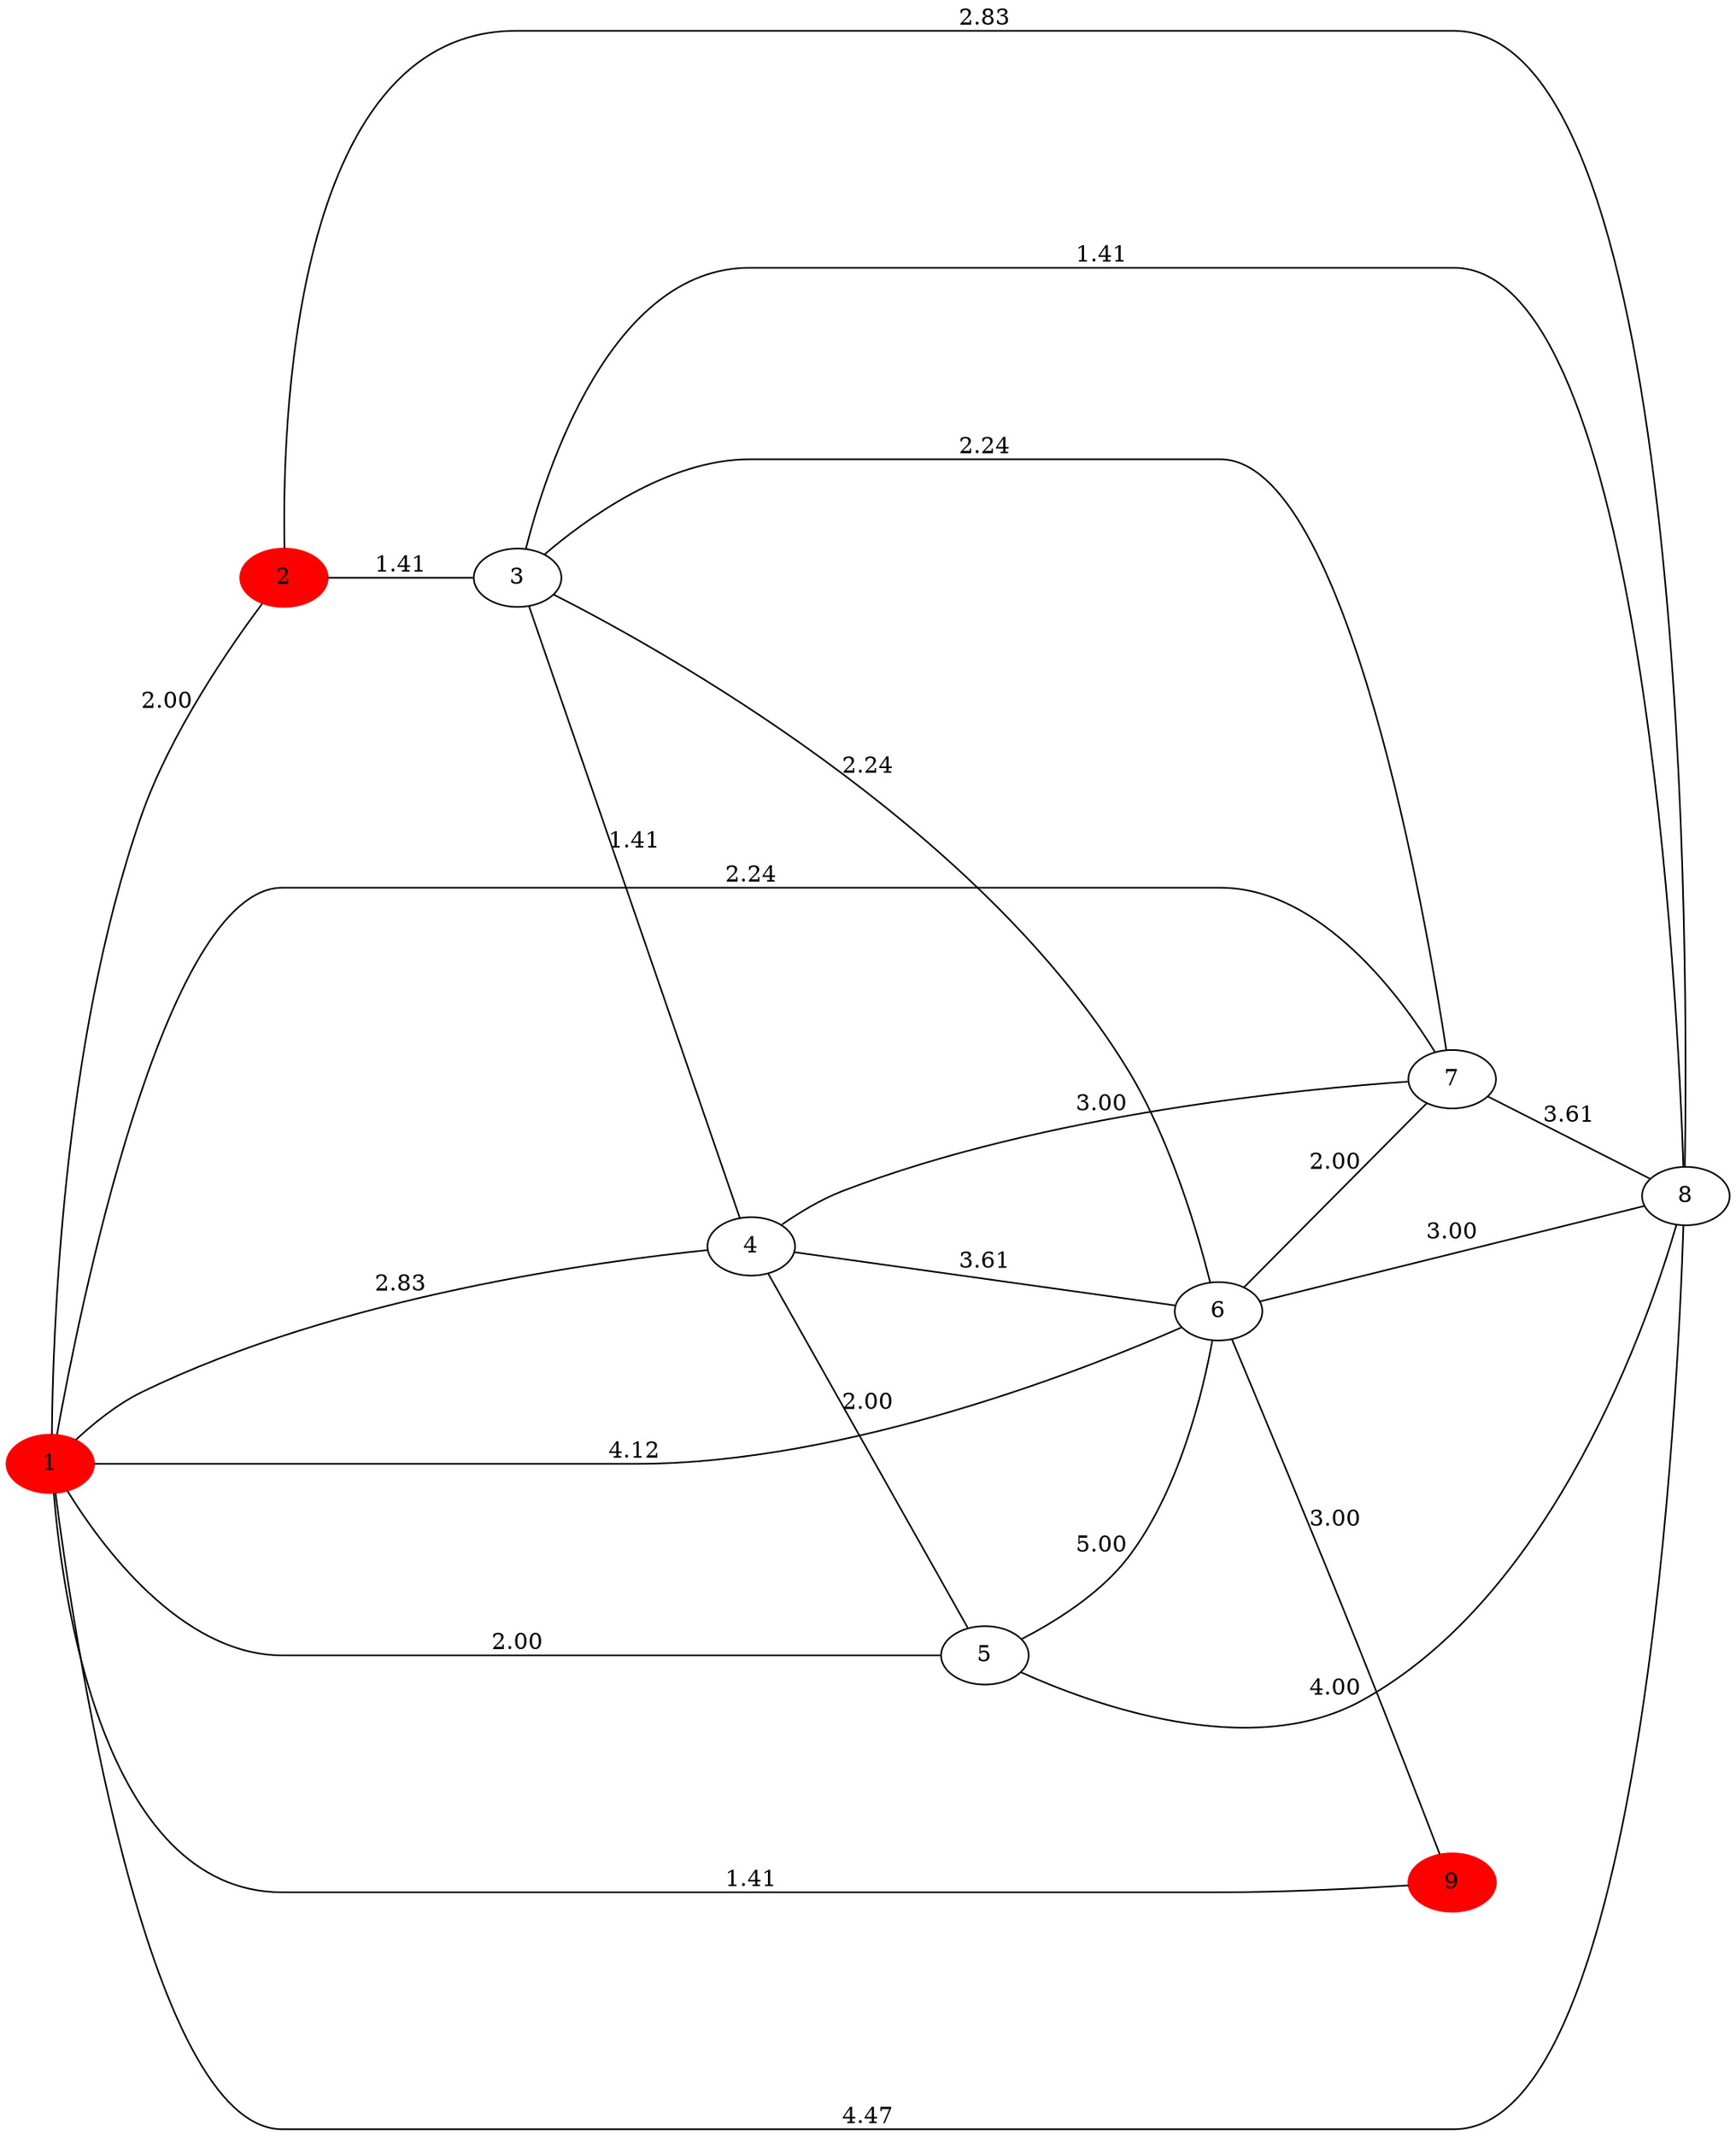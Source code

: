 graph graph_path3{
	rankdir =LR;
	ranksep = 0.8;
	nodesep = 0.8;
	1--2 [label="2.00"];
	1--4 [label="2.83"];
	1--5 [label="2.00"];
	1--6 [label="4.12"];
	1--7 [label="2.24"];
	1--8 [label="4.47"];
	1--9 [label="1.41"];
	2--3 [label="1.41"];
	2--8 [label="2.83"];
	3--4 [label="1.41"];
	3--6 [label="2.24"];
	3--7 [label="2.24"];
	3--8 [label="1.41"];
	4--5 [label="2.00"];
	4--6 [label="3.61"];
	4--7 [label="3.00"];
	5--6 [label="5.00"];
	5--8 [label="4.00"];
	6--7 [label="2.00"];
	6--8 [label="3.00"];
	6--9 [label="3.00"];
	7--8 [label="3.61"];
	2 [color="red",style=filled];
	1 [color="red",style=filled];
	9 [color="red",style=filled];
}